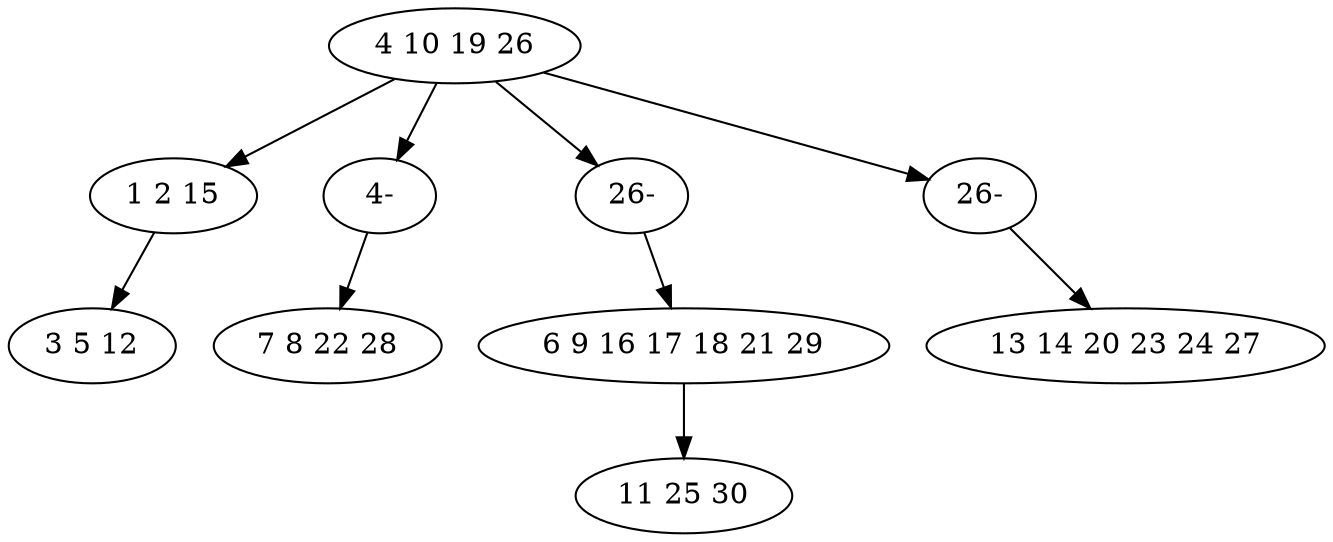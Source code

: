 digraph true_tree {
	"0" -> "1"
	"0" -> "8"
	"0" -> "9"
	"0" -> "7"
	"3" -> "5"
	"1" -> "6"
	"7" -> "4"
	"8" -> "2"
	"9" -> "3"
	"0" [label="4 10 19 26"];
	"1" [label="1 2 15"];
	"2" [label="7 8 22 28"];
	"3" [label="6 9 16 17 18 21 29"];
	"4" [label="13 14 20 23 24 27"];
	"5" [label="11 25 30"];
	"6" [label="3 5 12"];
	"7" [label="26-"];
	"8" [label="4-"];
	"9" [label="26-"];
}
